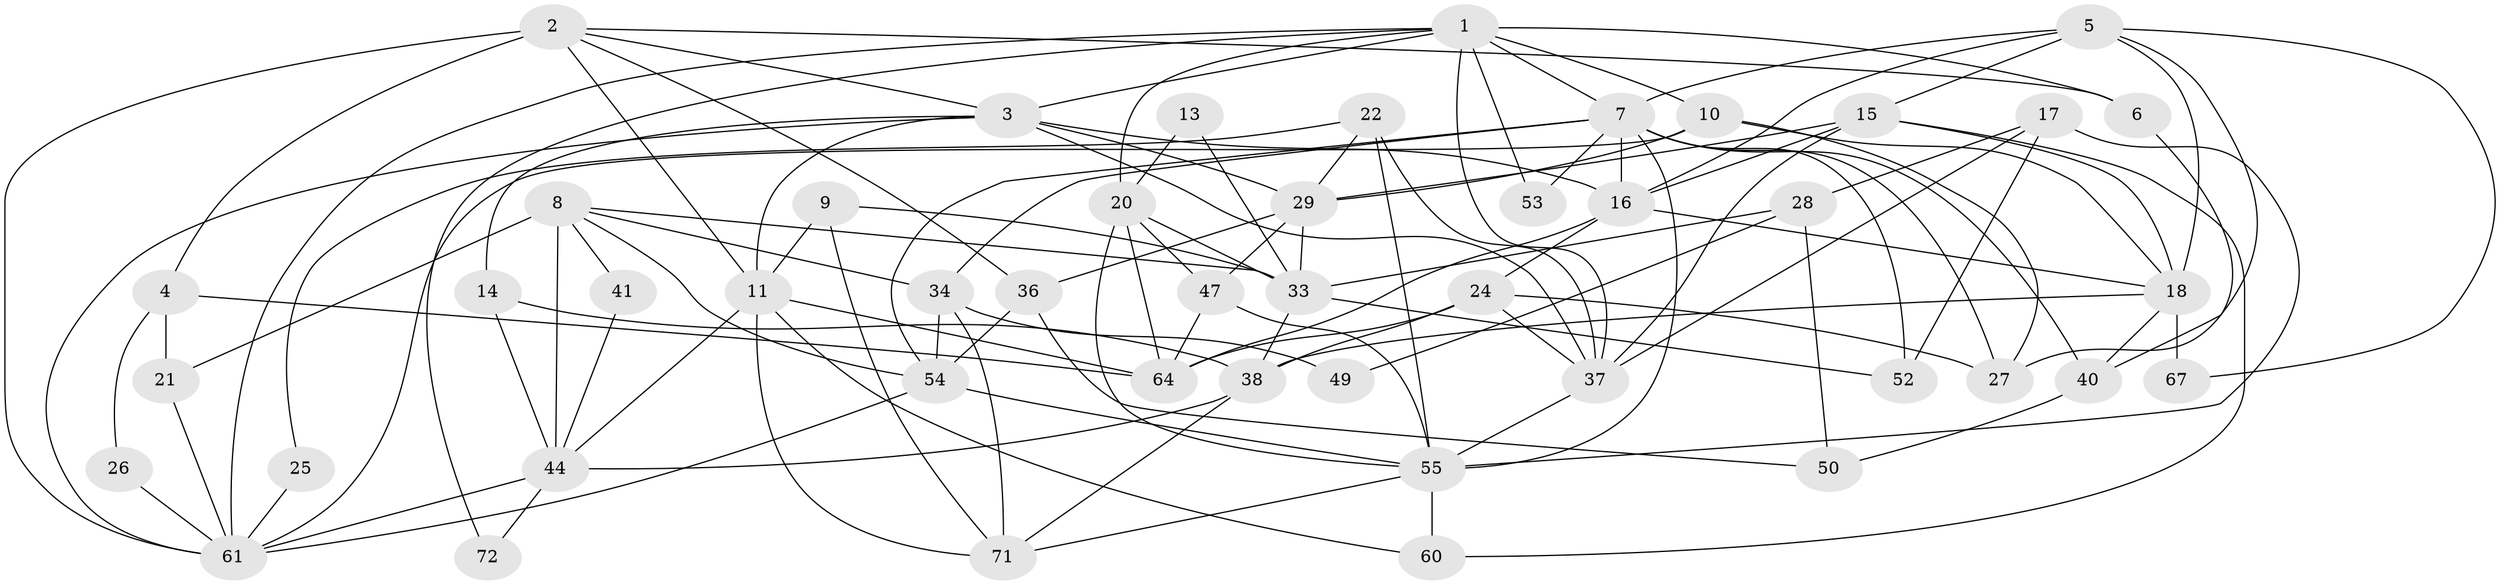 // original degree distribution, {5: 0.19736842105263158, 6: 0.06578947368421052, 4: 0.32894736842105265, 3: 0.19736842105263158, 2: 0.15789473684210525, 9: 0.013157894736842105, 7: 0.039473684210526314}
// Generated by graph-tools (version 1.1) at 2025/41/03/06/25 10:41:58]
// undirected, 47 vertices, 116 edges
graph export_dot {
graph [start="1"]
  node [color=gray90,style=filled];
  1 [super="+43"];
  2 [super="+32"];
  3 [super="+70"];
  4;
  5 [super="+31"];
  6;
  7 [super="+63"];
  8 [super="+62"];
  9 [super="+51"];
  10 [super="+12"];
  11 [super="+39"];
  13;
  14;
  15 [super="+19"];
  16 [super="+23"];
  17 [super="+57"];
  18 [super="+48"];
  20 [super="+45"];
  21;
  22 [super="+75"];
  24 [super="+30"];
  25;
  26;
  27 [super="+66"];
  28 [super="+35"];
  29 [super="+76"];
  33 [super="+46"];
  34 [super="+59"];
  36;
  37 [super="+56"];
  38 [super="+42"];
  40;
  41;
  44 [super="+58"];
  47;
  49;
  50 [super="+74"];
  52;
  53;
  54 [super="+65"];
  55 [super="+69"];
  60;
  61 [super="+68"];
  64;
  67;
  71 [super="+73"];
  72;
  1 -- 3;
  1 -- 7;
  1 -- 61;
  1 -- 20;
  1 -- 53;
  1 -- 6;
  1 -- 72;
  1 -- 10;
  1 -- 37;
  2 -- 61;
  2 -- 4;
  2 -- 6;
  2 -- 11;
  2 -- 3;
  2 -- 36;
  3 -- 14;
  3 -- 16;
  3 -- 61;
  3 -- 11;
  3 -- 29;
  3 -- 37;
  4 -- 64;
  4 -- 21;
  4 -- 26;
  5 -- 67;
  5 -- 18;
  5 -- 7;
  5 -- 15;
  5 -- 16;
  5 -- 27;
  6 -- 40;
  7 -- 40;
  7 -- 53;
  7 -- 55;
  7 -- 34;
  7 -- 52;
  7 -- 54;
  7 -- 27;
  7 -- 16;
  8 -- 21;
  8 -- 33;
  8 -- 41;
  8 -- 34;
  8 -- 44;
  8 -- 54;
  9 -- 33 [weight=2];
  9 -- 11;
  9 -- 71;
  10 -- 29;
  10 -- 61;
  10 -- 27;
  10 -- 18;
  11 -- 64;
  11 -- 60;
  11 -- 44;
  11 -- 71;
  13 -- 33;
  13 -- 20;
  14 -- 44;
  14 -- 38;
  15 -- 37;
  15 -- 60;
  15 -- 29;
  15 -- 16;
  15 -- 18;
  16 -- 18;
  16 -- 64;
  16 -- 24;
  17 -- 55;
  17 -- 52 [weight=2];
  17 -- 37;
  17 -- 28;
  18 -- 40;
  18 -- 67;
  18 -- 38;
  20 -- 47;
  20 -- 64;
  20 -- 33;
  20 -- 55;
  21 -- 61;
  22 -- 25;
  22 -- 55;
  22 -- 37 [weight=2];
  22 -- 29;
  24 -- 37;
  24 -- 38;
  24 -- 64;
  24 -- 27;
  25 -- 61;
  26 -- 61;
  28 -- 33 [weight=2];
  28 -- 49 [weight=2];
  28 -- 50;
  29 -- 47;
  29 -- 33;
  29 -- 36;
  33 -- 38;
  33 -- 52;
  34 -- 49;
  34 -- 71;
  34 -- 54;
  36 -- 54;
  36 -- 50;
  37 -- 55;
  38 -- 44;
  38 -- 71;
  40 -- 50;
  41 -- 44;
  44 -- 72;
  44 -- 61;
  47 -- 64;
  47 -- 55;
  54 -- 61;
  54 -- 55;
  55 -- 71;
  55 -- 60;
}
